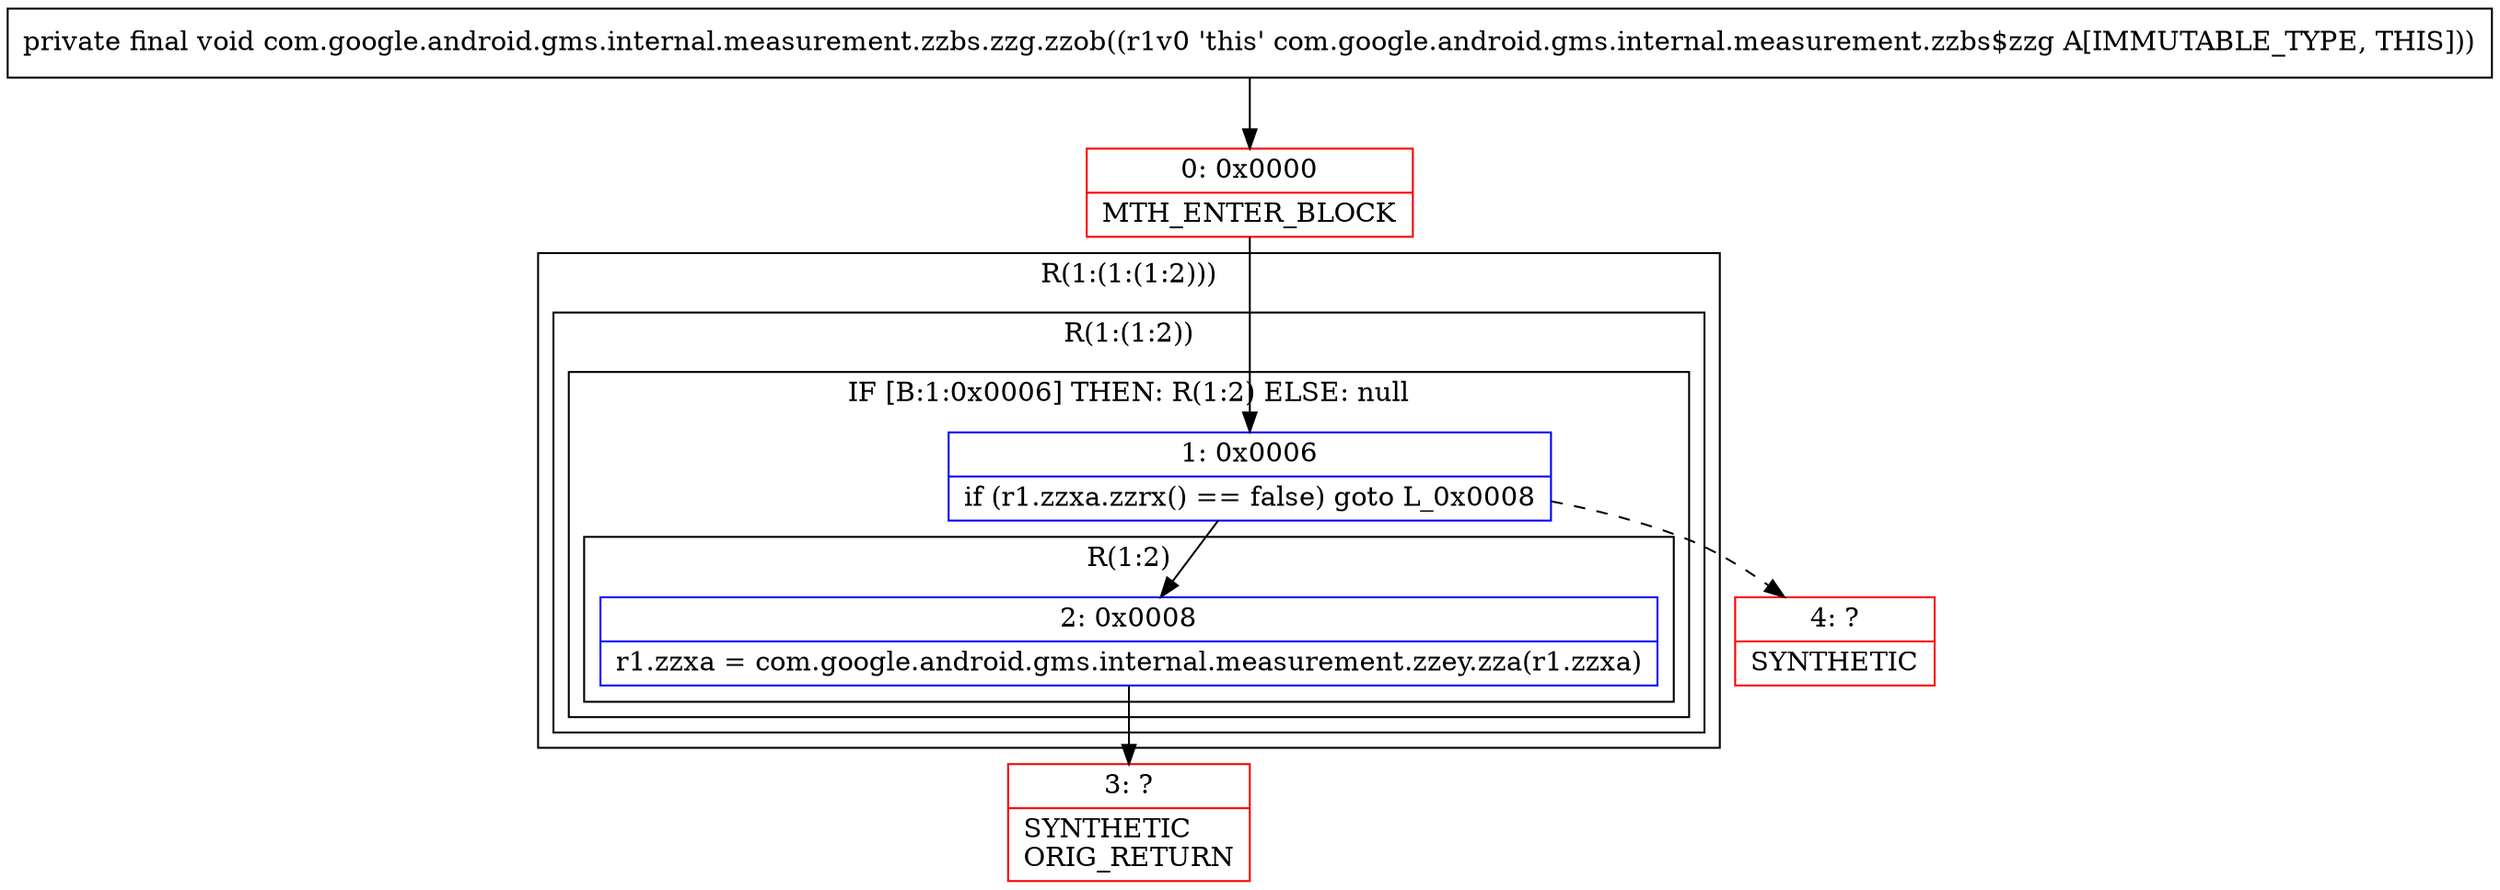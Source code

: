 digraph "CFG forcom.google.android.gms.internal.measurement.zzbs.zzg.zzob()V" {
subgraph cluster_Region_1674837054 {
label = "R(1:(1:(1:2)))";
node [shape=record,color=blue];
subgraph cluster_Region_1383821832 {
label = "R(1:(1:2))";
node [shape=record,color=blue];
subgraph cluster_IfRegion_1309854436 {
label = "IF [B:1:0x0006] THEN: R(1:2) ELSE: null";
node [shape=record,color=blue];
Node_1 [shape=record,label="{1\:\ 0x0006|if (r1.zzxa.zzrx() == false) goto L_0x0008\l}"];
subgraph cluster_Region_972152648 {
label = "R(1:2)";
node [shape=record,color=blue];
Node_2 [shape=record,label="{2\:\ 0x0008|r1.zzxa = com.google.android.gms.internal.measurement.zzey.zza(r1.zzxa)\l}"];
}
}
}
}
Node_0 [shape=record,color=red,label="{0\:\ 0x0000|MTH_ENTER_BLOCK\l}"];
Node_3 [shape=record,color=red,label="{3\:\ ?|SYNTHETIC\lORIG_RETURN\l}"];
Node_4 [shape=record,color=red,label="{4\:\ ?|SYNTHETIC\l}"];
MethodNode[shape=record,label="{private final void com.google.android.gms.internal.measurement.zzbs.zzg.zzob((r1v0 'this' com.google.android.gms.internal.measurement.zzbs$zzg A[IMMUTABLE_TYPE, THIS])) }"];
MethodNode -> Node_0;
Node_1 -> Node_2;
Node_1 -> Node_4[style=dashed];
Node_2 -> Node_3;
Node_0 -> Node_1;
}

